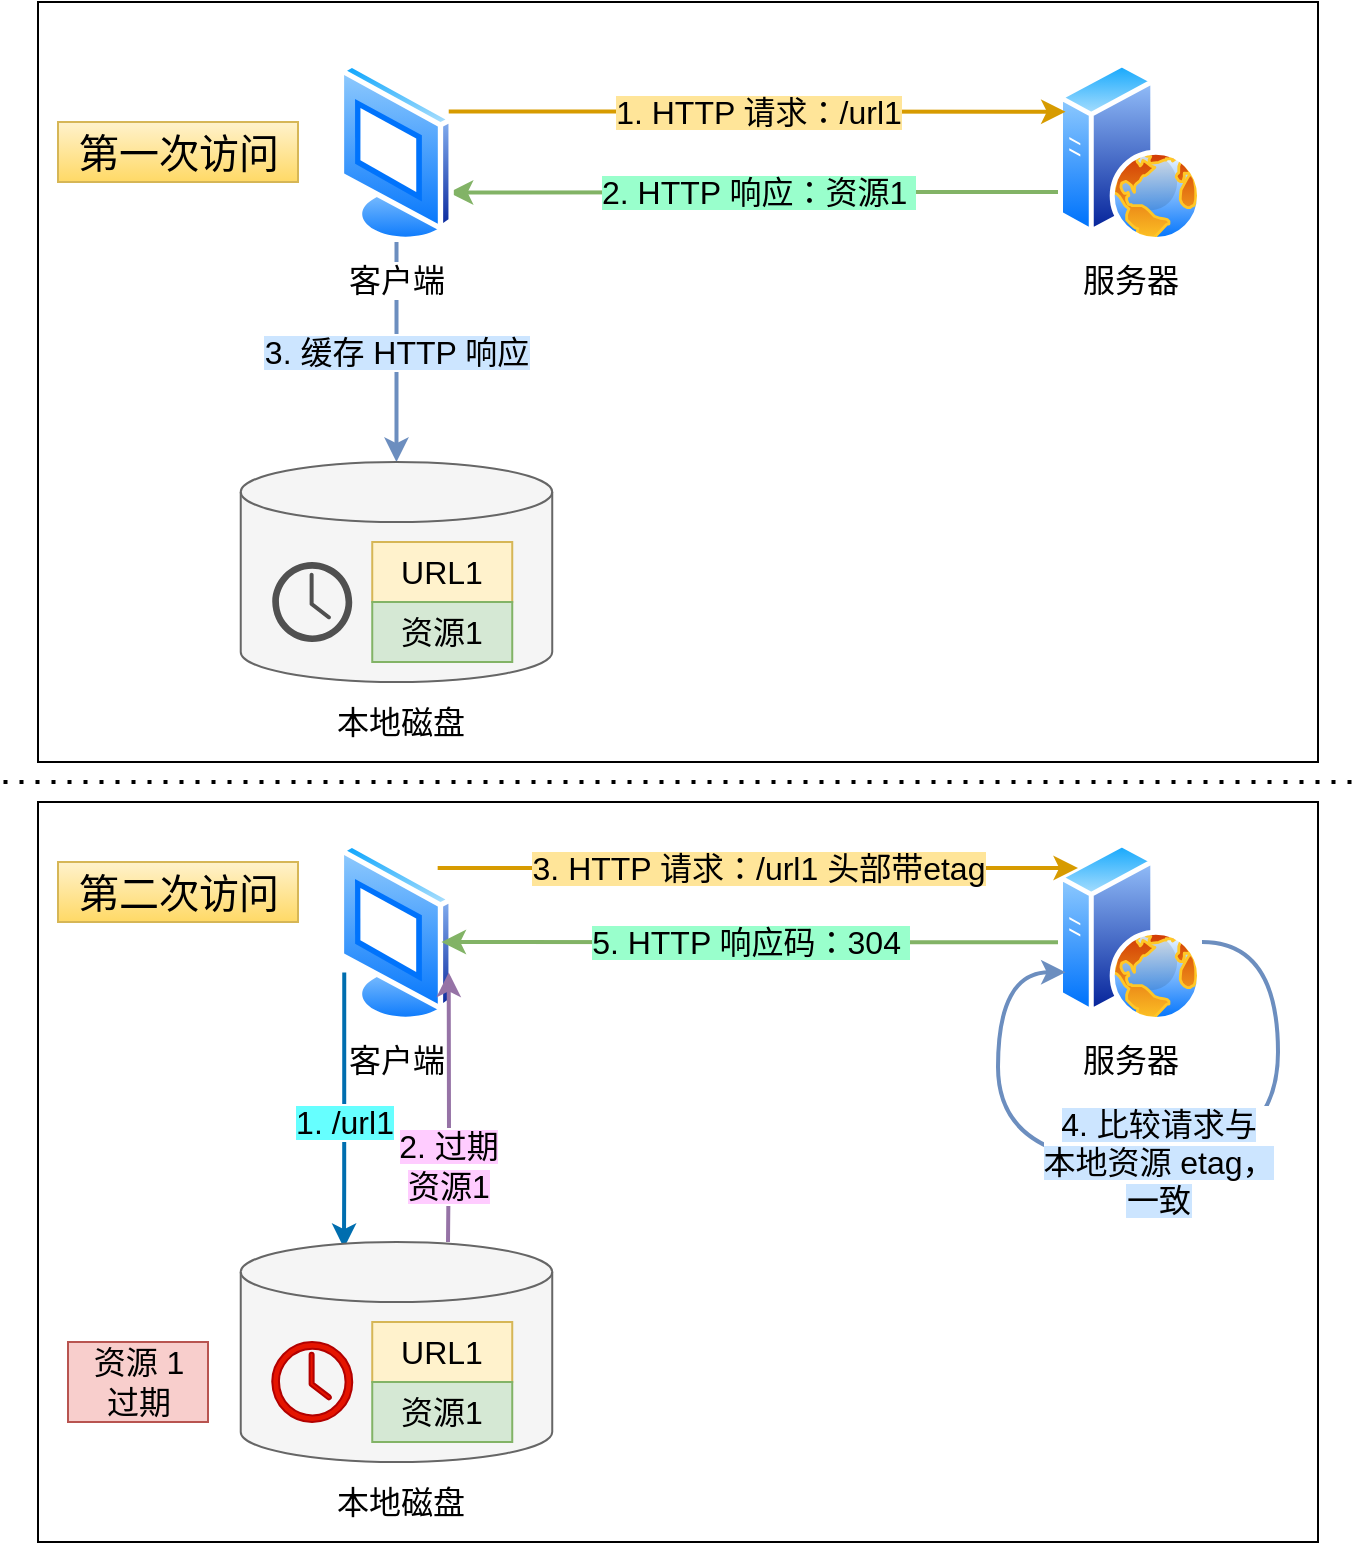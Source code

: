<mxfile version="14.4.2" type="github">
  <diagram id="ts_fvJHNPLpuKW8flP1S" name="第 1 页">
    <mxGraphModel dx="830" dy="541" grid="1" gridSize="10" guides="1" tooltips="1" connect="1" arrows="1" fold="1" page="1" pageScale="1" pageWidth="827" pageHeight="1169" math="0" shadow="0">
      <root>
        <mxCell id="0" />
        <mxCell id="1" parent="0" />
        <mxCell id="Zb_zcwVqDSQe3M5Lo-tJ-52" value="" style="rounded=0;whiteSpace=wrap;html=1;labelBackgroundColor=none;fontSize=16;" vertex="1" parent="1">
          <mxGeometry x="130" y="60" width="640" height="380" as="geometry" />
        </mxCell>
        <mxCell id="Zb_zcwVqDSQe3M5Lo-tJ-51" value="" style="rounded=0;whiteSpace=wrap;html=1;labelBackgroundColor=none;fontSize=16;" vertex="1" parent="1">
          <mxGeometry x="130" y="460" width="640" height="370" as="geometry" />
        </mxCell>
        <mxCell id="Zb_zcwVqDSQe3M5Lo-tJ-23" value="&lt;span style=&quot;color: rgb(0 , 0 , 0) ; font-family: &amp;#34;helvetica&amp;#34; ; font-size: 16px ; font-style: normal ; font-weight: normal ; letter-spacing: normal ; text-align: center ; text-indent: 0px ; text-transform: none ; word-spacing: 0px ; text-decoration: none ; display: inline ; float: none ; background-color: rgb(153 , 255 , 204)&quot;&gt;2. HTTP 响应：资源1&amp;nbsp;&lt;/span&gt;" style="edgeStyle=orthogonalEdgeStyle;rounded=0;orthogonalLoop=1;jettySize=auto;html=1;entryX=1;entryY=0.75;entryDx=0;entryDy=0;fontSize=16;strokeWidth=2;fillColor=#d5e8d4;strokeColor=#82b366;" edge="1" parent="1" source="Zb_zcwVqDSQe3M5Lo-tJ-24" target="Zb_zcwVqDSQe3M5Lo-tJ-27">
          <mxGeometry relative="1" as="geometry">
            <Array as="points">
              <mxPoint x="570" y="155" />
              <mxPoint x="570" y="155" />
            </Array>
          </mxGeometry>
        </mxCell>
        <mxCell id="Zb_zcwVqDSQe3M5Lo-tJ-24" value="服务器" style="aspect=fixed;perimeter=ellipsePerimeter;html=1;align=center;shadow=0;dashed=0;spacingTop=3;image;image=img/lib/active_directory/web_server.svg;fontSize=16;" vertex="1" parent="1">
          <mxGeometry x="640" y="90" width="72" height="90" as="geometry" />
        </mxCell>
        <mxCell id="Zb_zcwVqDSQe3M5Lo-tJ-25" value="&lt;span style=&quot;background-color: rgb(255 , 229 , 153)&quot;&gt;1. HTTP 请求：/url1&lt;/span&gt;" style="edgeStyle=orthogonalEdgeStyle;rounded=0;orthogonalLoop=1;jettySize=auto;html=1;entryX=0;entryY=0.25;entryDx=0;entryDy=0;fontSize=16;exitX=1;exitY=0.25;exitDx=0;exitDy=0;fillColor=#ffe6cc;strokeColor=#d79b00;strokeWidth=2;" edge="1" parent="1" source="Zb_zcwVqDSQe3M5Lo-tJ-27" target="Zb_zcwVqDSQe3M5Lo-tJ-24">
          <mxGeometry relative="1" as="geometry" />
        </mxCell>
        <mxCell id="Zb_zcwVqDSQe3M5Lo-tJ-26" value="&lt;span style=&quot;background-color: rgb(204 , 229 , 255)&quot;&gt;3. 缓存 HTTP 响应&lt;/span&gt;" style="edgeStyle=orthogonalEdgeStyle;rounded=0;orthogonalLoop=1;jettySize=auto;html=1;entryX=0.5;entryY=0;entryDx=0;entryDy=0;entryPerimeter=0;strokeWidth=2;fontSize=16;fillColor=#dae8fc;strokeColor=#6c8ebf;" edge="1" parent="1" source="Zb_zcwVqDSQe3M5Lo-tJ-27" target="Zb_zcwVqDSQe3M5Lo-tJ-28">
          <mxGeometry relative="1" as="geometry" />
        </mxCell>
        <mxCell id="Zb_zcwVqDSQe3M5Lo-tJ-27" value="客户端" style="aspect=fixed;perimeter=ellipsePerimeter;html=1;align=center;shadow=0;dashed=0;spacingTop=3;image;image=img/lib/active_directory/vista_terminal.svg;fontSize=16;" vertex="1" parent="1">
          <mxGeometry x="280" y="90" width="58.5" height="90" as="geometry" />
        </mxCell>
        <mxCell id="Zb_zcwVqDSQe3M5Lo-tJ-28" value="" style="shape=cylinder3;whiteSpace=wrap;html=1;boundedLbl=1;backgroundOutline=1;size=15;fontSize=16;fillColor=#f5f5f5;strokeColor=#666666;fontColor=#333333;" vertex="1" parent="1">
          <mxGeometry x="231.37" y="290" width="155.75" height="110" as="geometry" />
        </mxCell>
        <mxCell id="Zb_zcwVqDSQe3M5Lo-tJ-29" value="" style="pointerEvents=1;shadow=0;dashed=0;html=1;strokeColor=none;fillColor=#505050;labelPosition=center;verticalLabelPosition=bottom;verticalAlign=top;outlineConnect=0;align=center;shape=mxgraph.office.concepts.clock;fontSize=16;" vertex="1" parent="1">
          <mxGeometry x="247.12" y="340" width="40" height="40" as="geometry" />
        </mxCell>
        <mxCell id="Zb_zcwVqDSQe3M5Lo-tJ-30" value="URL1" style="rounded=0;whiteSpace=wrap;html=1;fontSize=16;fillColor=#fff2cc;strokeColor=#d6b656;" vertex="1" parent="1">
          <mxGeometry x="297.12" y="330" width="70" height="30" as="geometry" />
        </mxCell>
        <mxCell id="Zb_zcwVqDSQe3M5Lo-tJ-31" value="资源1" style="rounded=0;whiteSpace=wrap;html=1;fontSize=16;fillColor=#d5e8d4;strokeColor=#82b366;" vertex="1" parent="1">
          <mxGeometry x="297.12" y="360" width="70" height="30" as="geometry" />
        </mxCell>
        <mxCell id="Zb_zcwVqDSQe3M5Lo-tJ-32" value="本地磁盘" style="text;html=1;align=center;verticalAlign=middle;resizable=0;points=[];autosize=1;fontSize=16;" vertex="1" parent="1">
          <mxGeometry x="271.37" y="410" width="80" height="20" as="geometry" />
        </mxCell>
        <mxCell id="Zb_zcwVqDSQe3M5Lo-tJ-33" value="第一次访问" style="text;html=1;align=center;verticalAlign=middle;resizable=0;points=[];autosize=1;fontSize=20;fillColor=#fff2cc;strokeColor=#d6b656;gradientColor=#ffd966;" vertex="1" parent="1">
          <mxGeometry x="140" y="120" width="120" height="30" as="geometry" />
        </mxCell>
        <mxCell id="Zb_zcwVqDSQe3M5Lo-tJ-34" value="服务器" style="aspect=fixed;perimeter=ellipsePerimeter;html=1;align=center;shadow=0;dashed=0;spacingTop=3;image;image=img/lib/active_directory/web_server.svg;fontSize=16;" vertex="1" parent="1">
          <mxGeometry x="640" y="480" width="72" height="90" as="geometry" />
        </mxCell>
        <mxCell id="Zb_zcwVqDSQe3M5Lo-tJ-35" value="&lt;span style=&quot;background-color: rgb(102 , 255 , 255)&quot;&gt;1. /url1&lt;/span&gt;" style="edgeStyle=orthogonalEdgeStyle;rounded=0;orthogonalLoop=1;jettySize=auto;html=1;strokeWidth=2;fontSize=16;fillColor=#1ba1e2;strokeColor=#006EAF;exitX=0;exitY=0.75;exitDx=0;exitDy=0;" edge="1" parent="1" source="Zb_zcwVqDSQe3M5Lo-tJ-36">
          <mxGeometry x="0.088" relative="1" as="geometry">
            <mxPoint x="283" y="683" as="targetPoint" />
            <mxPoint as="offset" />
            <Array as="points">
              <mxPoint x="283" y="650" />
              <mxPoint x="283" y="650" />
            </Array>
          </mxGeometry>
        </mxCell>
        <mxCell id="Zb_zcwVqDSQe3M5Lo-tJ-36" value="客户端" style="aspect=fixed;perimeter=ellipsePerimeter;html=1;align=center;shadow=0;dashed=0;spacingTop=3;image;image=img/lib/active_directory/vista_terminal.svg;fontSize=16;" vertex="1" parent="1">
          <mxGeometry x="279.99" y="480" width="58.5" height="90" as="geometry" />
        </mxCell>
        <mxCell id="Zb_zcwVqDSQe3M5Lo-tJ-37" value="&lt;span style=&quot;background-color: rgb(255 , 204 , 255)&quot;&gt;2. 过期&lt;br&gt;资源1&lt;/span&gt;" style="edgeStyle=orthogonalEdgeStyle;rounded=0;orthogonalLoop=1;jettySize=auto;html=1;entryX=1;entryY=0.75;entryDx=0;entryDy=0;strokeWidth=2;fontSize=16;fillColor=#e1d5e7;strokeColor=#9673a6;" edge="1" parent="1" target="Zb_zcwVqDSQe3M5Lo-tJ-36">
          <mxGeometry x="-0.263" relative="1" as="geometry">
            <mxPoint x="335" y="680" as="sourcePoint" />
            <mxPoint y="11" as="offset" />
          </mxGeometry>
        </mxCell>
        <mxCell id="Zb_zcwVqDSQe3M5Lo-tJ-38" value="" style="shape=cylinder3;whiteSpace=wrap;html=1;boundedLbl=1;backgroundOutline=1;size=15;fontSize=16;fillColor=#f5f5f5;strokeColor=#666666;fontColor=#333333;" vertex="1" parent="1">
          <mxGeometry x="231.37" y="680" width="155.75" height="110" as="geometry" />
        </mxCell>
        <mxCell id="Zb_zcwVqDSQe3M5Lo-tJ-39" value="" style="pointerEvents=1;shadow=0;dashed=0;html=1;strokeColor=#B20000;fillColor=#e51400;labelPosition=center;verticalLabelPosition=bottom;verticalAlign=top;outlineConnect=0;align=center;shape=mxgraph.office.concepts.clock;fontSize=16;fontColor=#ffffff;" vertex="1" parent="1">
          <mxGeometry x="247.12" y="730" width="40" height="40" as="geometry" />
        </mxCell>
        <mxCell id="Zb_zcwVqDSQe3M5Lo-tJ-40" value="URL1" style="rounded=0;whiteSpace=wrap;html=1;fontSize=16;fillColor=#fff2cc;strokeColor=#d6b656;" vertex="1" parent="1">
          <mxGeometry x="297.12" y="720" width="70" height="30" as="geometry" />
        </mxCell>
        <mxCell id="Zb_zcwVqDSQe3M5Lo-tJ-41" value="资源1" style="rounded=0;whiteSpace=wrap;html=1;fontSize=16;fillColor=#d5e8d4;strokeColor=#82b366;" vertex="1" parent="1">
          <mxGeometry x="297.12" y="750" width="70" height="30" as="geometry" />
        </mxCell>
        <mxCell id="Zb_zcwVqDSQe3M5Lo-tJ-42" value="本地磁盘" style="text;html=1;align=center;verticalAlign=middle;resizable=0;points=[];autosize=1;fontSize=16;" vertex="1" parent="1">
          <mxGeometry x="271.37" y="800" width="80" height="20" as="geometry" />
        </mxCell>
        <mxCell id="Zb_zcwVqDSQe3M5Lo-tJ-43" value="资源 1 &lt;br&gt;过期" style="text;html=1;align=center;verticalAlign=middle;resizable=0;points=[];autosize=1;fontSize=16;fillColor=#f8cecc;strokeColor=#b85450;" vertex="1" parent="1">
          <mxGeometry x="145" y="730" width="70" height="40" as="geometry" />
        </mxCell>
        <mxCell id="Zb_zcwVqDSQe3M5Lo-tJ-44" value="第二次访问" style="text;html=1;align=center;verticalAlign=middle;resizable=0;points=[];autosize=1;fontSize=20;fillColor=#fff2cc;strokeColor=#d6b656;gradientColor=#ffd966;" vertex="1" parent="1">
          <mxGeometry x="140" y="490" width="120" height="30" as="geometry" />
        </mxCell>
        <mxCell id="Zb_zcwVqDSQe3M5Lo-tJ-45" value="&lt;span style=&quot;color: rgb(0 , 0 , 0) ; font-family: &amp;#34;helvetica&amp;#34; ; font-size: 16px ; font-style: normal ; font-weight: normal ; letter-spacing: normal ; text-align: center ; text-indent: 0px ; text-transform: none ; word-spacing: 0px ; text-decoration: none ; display: inline ; float: none ; background-color: rgb(153 , 255 , 204)&quot;&gt;5. HTTP 响应码：304&amp;nbsp;&lt;/span&gt;" style="edgeStyle=orthogonalEdgeStyle;rounded=0;orthogonalLoop=1;jettySize=auto;html=1;entryX=1;entryY=0.75;entryDx=0;entryDy=0;fontSize=16;strokeWidth=2;fillColor=#d5e8d4;strokeColor=#82b366;" edge="1" parent="1">
          <mxGeometry relative="1" as="geometry">
            <Array as="points">
              <mxPoint x="566.25" y="530.1" />
              <mxPoint x="566.25" y="530.1" />
            </Array>
            <mxPoint x="640.001" y="530.1" as="sourcePoint" />
            <mxPoint x="331.734" y="530.002" as="targetPoint" />
          </mxGeometry>
        </mxCell>
        <mxCell id="Zb_zcwVqDSQe3M5Lo-tJ-46" value="&lt;span style=&quot;background-color: rgb(255 , 229 , 153)&quot;&gt;3. HTTP 请求：/url1 头部带etag&lt;/span&gt;" style="edgeStyle=orthogonalEdgeStyle;rounded=0;orthogonalLoop=1;jettySize=auto;html=1;fontSize=16;exitX=1;exitY=0;exitDx=0;exitDy=0;fillColor=#ffe6cc;strokeColor=#d79b00;strokeWidth=2;" edge="1" parent="1" source="Zb_zcwVqDSQe3M5Lo-tJ-36">
          <mxGeometry relative="1" as="geometry">
            <mxPoint x="331.734" y="509.898" as="sourcePoint" />
            <mxPoint x="650" y="493" as="targetPoint" />
            <Array as="points">
              <mxPoint x="370" y="493" />
              <mxPoint x="370" y="493" />
            </Array>
          </mxGeometry>
        </mxCell>
        <mxCell id="Zb_zcwVqDSQe3M5Lo-tJ-47" value="&lt;span style=&quot;background-color: rgb(204 , 229 , 255)&quot;&gt;4. 比较请求与&lt;br&gt;本地资源 etag，&lt;br&gt;一致&lt;/span&gt;" style="edgeStyle=orthogonalEdgeStyle;rounded=0;orthogonalLoop=1;jettySize=auto;html=1;entryX=0;entryY=0.75;entryDx=0;entryDy=0;fontSize=16;curved=1;strokeWidth=2;fillColor=#dae8fc;strokeColor=#6c8ebf;gradientColor=#7ea6e0;" edge="1" parent="1" target="Zb_zcwVqDSQe3M5Lo-tJ-34">
          <mxGeometry x="-0.002" relative="1" as="geometry">
            <mxPoint x="712" y="530" as="sourcePoint" />
            <Array as="points">
              <mxPoint x="750" y="530" />
              <mxPoint x="750" y="640" />
              <mxPoint x="610" y="640" />
              <mxPoint x="610" y="545" />
            </Array>
            <mxPoint as="offset" />
          </mxGeometry>
        </mxCell>
        <mxCell id="Zb_zcwVqDSQe3M5Lo-tJ-53" value="" style="endArrow=none;dashed=1;html=1;dashPattern=1 3;strokeWidth=2;fontSize=16;" edge="1" parent="1">
          <mxGeometry width="50" height="50" relative="1" as="geometry">
            <mxPoint x="112.75" y="450" as="sourcePoint" />
            <mxPoint x="787.25" y="450" as="targetPoint" />
          </mxGeometry>
        </mxCell>
      </root>
    </mxGraphModel>
  </diagram>
</mxfile>
